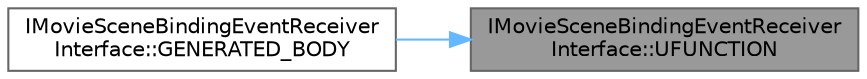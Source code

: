 digraph "IMovieSceneBindingEventReceiverInterface::UFUNCTION"
{
 // INTERACTIVE_SVG=YES
 // LATEX_PDF_SIZE
  bgcolor="transparent";
  edge [fontname=Helvetica,fontsize=10,labelfontname=Helvetica,labelfontsize=10];
  node [fontname=Helvetica,fontsize=10,shape=box,height=0.2,width=0.4];
  rankdir="RL";
  Node1 [id="Node000001",label="IMovieSceneBindingEventReceiver\lInterface::UFUNCTION",height=0.2,width=0.4,color="gray40", fillcolor="grey60", style="filled", fontcolor="black",tooltip=" "];
  Node1 -> Node2 [id="edge1_Node000001_Node000002",dir="back",color="steelblue1",style="solid",tooltip=" "];
  Node2 [id="Node000002",label="IMovieSceneBindingEventReceiver\lInterface::GENERATED_BODY",height=0.2,width=0.4,color="grey40", fillcolor="white", style="filled",URL="$df/dc1/classIMovieSceneBindingEventReceiverInterface.html#ac787c77bc6c38862429c5d1888ef4863",tooltip=" "];
}
